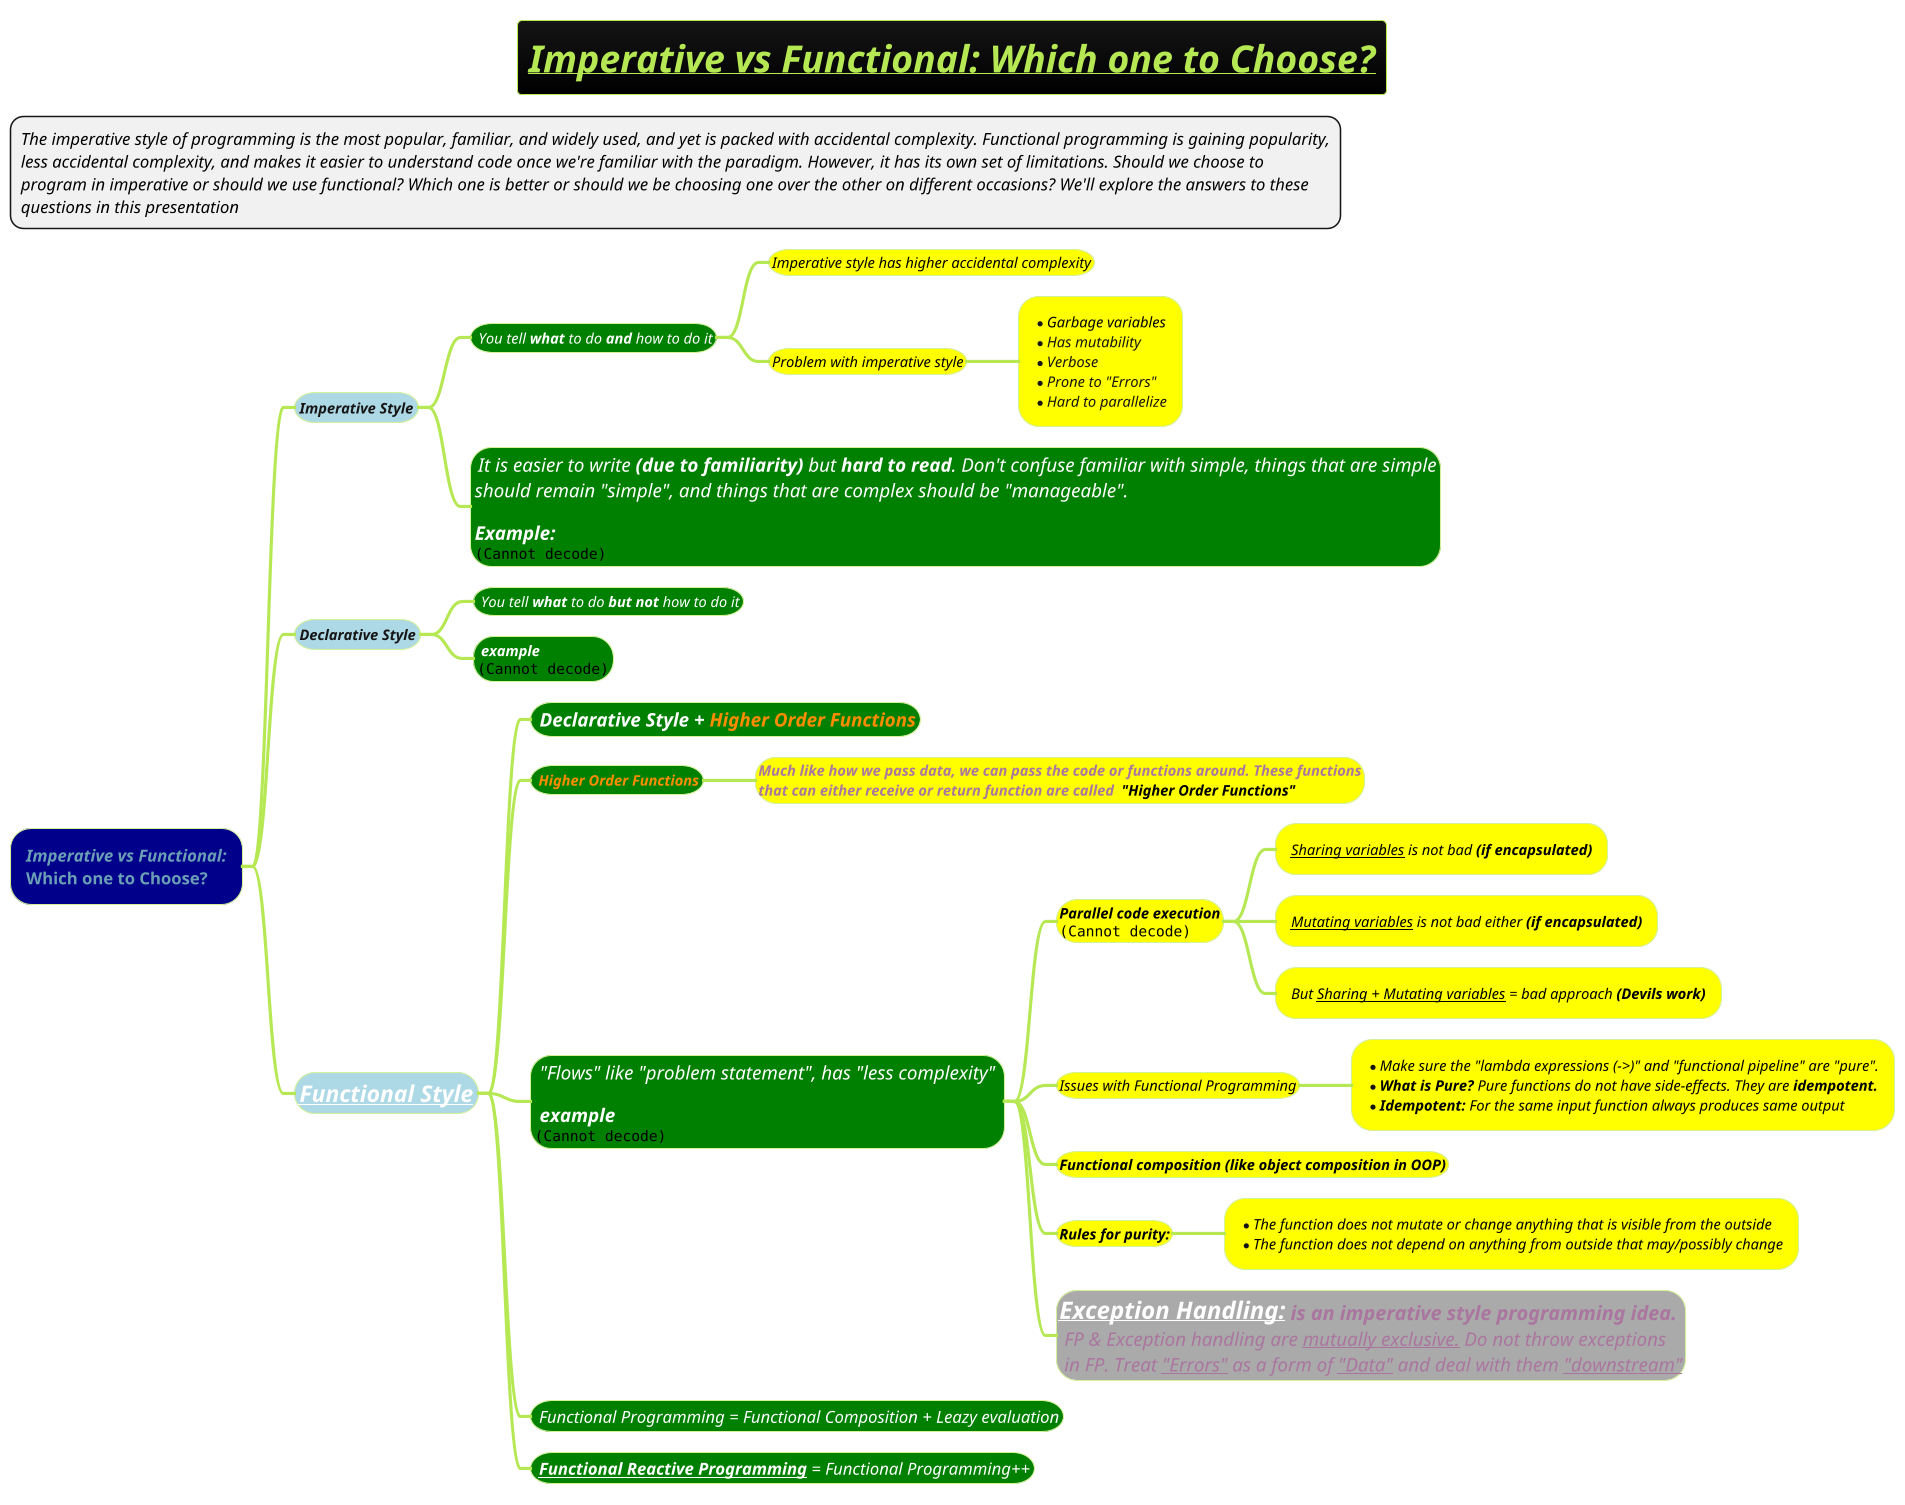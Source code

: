 @startmindmap

title = <b><i><u>Imperative vs Functional: Which one to Choose?

*:<i><size:16>The imperative style of programming is the most popular, familiar, and widely used, and yet is packed with accidental complexity. Functional programming is gaining popularity,
<i><size:16>less accidental complexity, and makes it easier to understand code once we're familiar with the paradigm. However, it has its own set of limitations. Should we choose to
<i><size:16>program in imperative or should we use functional? Which one is better or should we be choosing one over the other on different occasions? We'll explore the answers to these
<i><size:16>questions in this presentation;

!theme hacker
*[#darkblue] <i>Imperative vs Functional:\nWhich one to Choose?
**[#lightblue] <i>Imperative Style
***[#green] <size:14><color #white><i> You tell **what** to do **and** how to do it
****[#yellow] <size:14><color #black><i>Imperative style has higher accidental complexity
****[#yellow] <size:14><color #black><i>Problem with imperative style
*****[#yellow]:*<size:14><color #black><i>Garbage variables
* <size:14><i>Has mutability
* <size:14><i>Verbose
* <size:14><i>Prone to "Errors"
* <size:14><i>Hard to parallelize;
***[#green]: <size:18><color #white><i>It is easier to write **(due to familiarity)** but **hard to read**. Don't confuse familiar with simple, things that are simple
<size:18><color #white><i>should remain "simple", and things that are complex should be "manageable".

<b><size:18><color #white><i>Example:
<img:images/img_3.png>;

**[#lightblue] <i>Declarative Style
***[#green] <size:14><color #white><i> You tell **what** to do **but not** how to do it
***[#green] <b><size:14><color #white><i> example \n<img:images/img_2.png>

**[#lightblue] <size:22><i>[[docs/3-programming-languages/Venkat-Subramaniam/Streams.puml Functional Style]]
***[#green] <b><size:18><color #white><i> Declarative Style + <color :darkorange>Higher Order Functions


***[#green] <b><size:14><color #white><i> <i><color :darkorange>Higher Order Functions

****[#yellow]:<b><i><size:14>Much like how we pass data, we can pass the code or functions around. These functions
<b><i><size:14>that can either receive or return function are called <color :black> "Higher Order Functions";
***[#green] <size:18><color #white><i> <color :white>"Flows" like "problem statement", has "less complexity" \n\n<b><size:18><color #white><i> example\n<img:images/img.png>
****[#yellow] <size:14><color #black><i><b>Parallel code execution\n<img:images/img_1.png>
*****[#yellow] <size:14><color #black><i>__Sharing variables__ is not bad <b>(if encapsulated)
*****[#yellow] <size:14><color #black><i>__Mutating variables__ is not bad either <b>(if encapsulated)
*****[#yellow] <size:14><color #black><i>But __Sharing + Mutating variables__ = bad approach <b>(Devils work)
****[#yellow] <size:14><color #black><i>Issues with Functional Programming
*****[#yellow] *<size:14><color #black><i>Make sure the "lambda expressions (->)" and "functional pipeline" are "pure". \n*<size:14><color #black><i>**What is Pure?** Pure functions do not have side-effects. They are **idempotent.**\n*<size:14><color #black><i>**Idempotent:** For the same input function always produces same output
****[#yellow] <size:14><color #black><i><b>Functional composition (like object composition in OOP)
****[#yellow] <size:14><color #black><i><b>Rules for purity:
*****[#yellow] *<size:14><color #black><i>The function does not mutate or change anything that is visible from the outside \n* <size:14><color #black><i>The function does not depend on anything from outside that may/possibly change
****[#a]:=<i><color:darkorange>[[docs/3-programming-languages/Venkat-Subramaniam/Exception-Handling-in-Functional-and-Reactive-Programming.puml Exception Handling:]]</color> is an imperative style programming idea.
<size:18> <i>FP & Exception handling are __mutually exclusive.__ Do not throw exceptions
<size:18> <i>in FP. Treat __"Errors"__ as a form of __"Data"__ and deal with them __"downstream"__;

***[#green] <size:16><color #white><i> <color :white>Functional Programming = Functional Composition + Leazy evaluation
***[#green] <size:16><color #white><i> <color :white><b>[[docs/3-programming-languages/Venkat-Subramaniam/Asynchronous-Programming-in-Java-Options-to-Choose-from.puml Functional Reactive Programming]]</b> = Functional Programming++
@endmindmap
